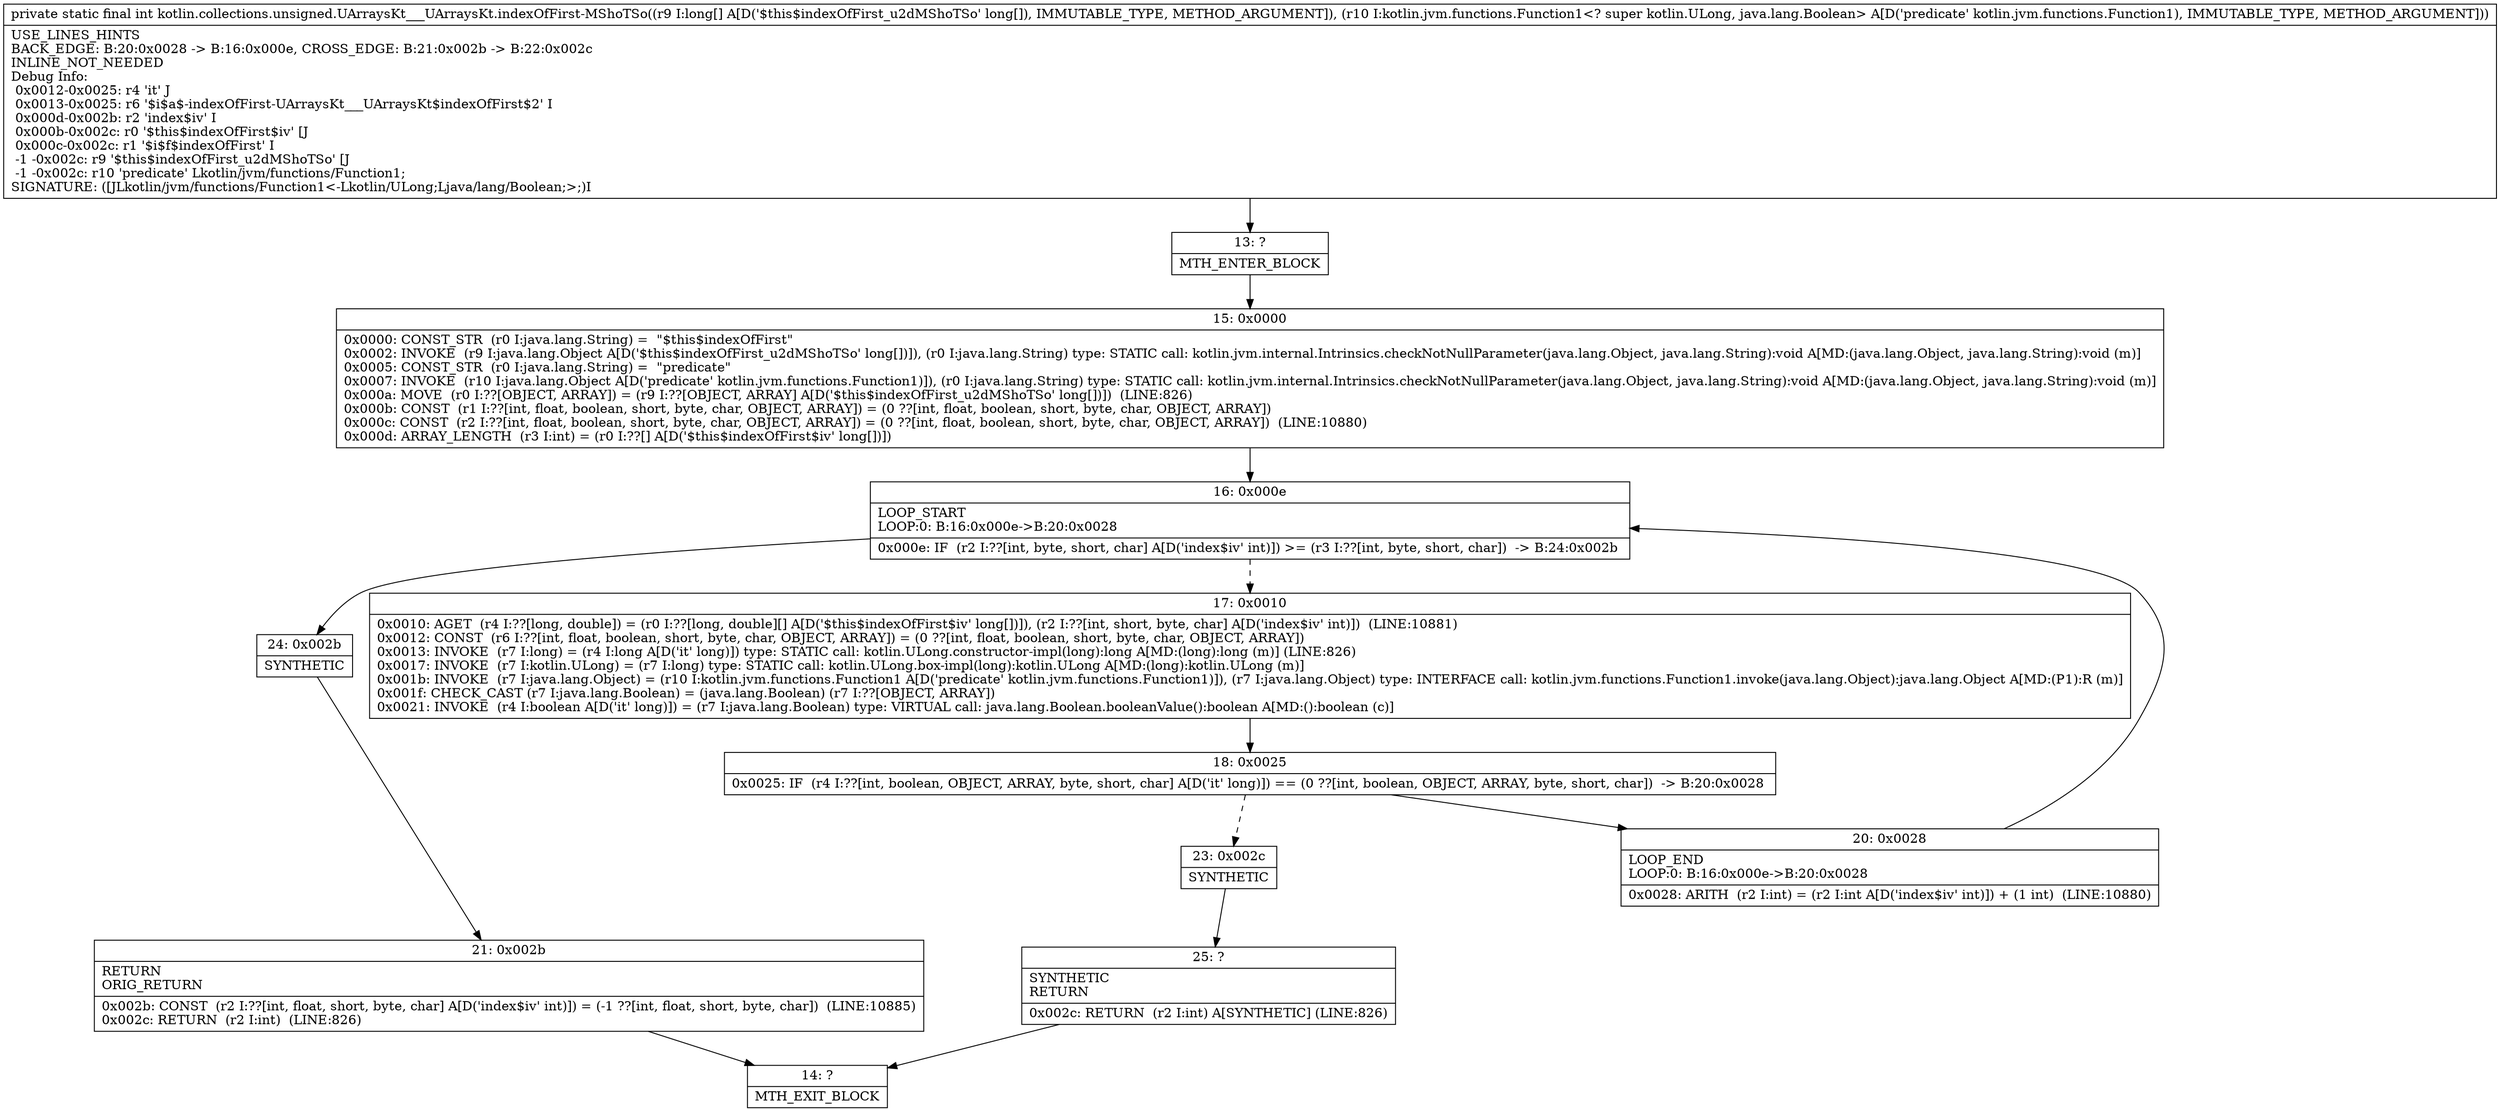 digraph "CFG forkotlin.collections.unsigned.UArraysKt___UArraysKt.indexOfFirst\-MShoTSo([JLkotlin\/jvm\/functions\/Function1;)I" {
Node_13 [shape=record,label="{13\:\ ?|MTH_ENTER_BLOCK\l}"];
Node_15 [shape=record,label="{15\:\ 0x0000|0x0000: CONST_STR  (r0 I:java.lang.String) =  \"$this$indexOfFirst\" \l0x0002: INVOKE  (r9 I:java.lang.Object A[D('$this$indexOfFirst_u2dMShoTSo' long[])]), (r0 I:java.lang.String) type: STATIC call: kotlin.jvm.internal.Intrinsics.checkNotNullParameter(java.lang.Object, java.lang.String):void A[MD:(java.lang.Object, java.lang.String):void (m)]\l0x0005: CONST_STR  (r0 I:java.lang.String) =  \"predicate\" \l0x0007: INVOKE  (r10 I:java.lang.Object A[D('predicate' kotlin.jvm.functions.Function1)]), (r0 I:java.lang.String) type: STATIC call: kotlin.jvm.internal.Intrinsics.checkNotNullParameter(java.lang.Object, java.lang.String):void A[MD:(java.lang.Object, java.lang.String):void (m)]\l0x000a: MOVE  (r0 I:??[OBJECT, ARRAY]) = (r9 I:??[OBJECT, ARRAY] A[D('$this$indexOfFirst_u2dMShoTSo' long[])])  (LINE:826)\l0x000b: CONST  (r1 I:??[int, float, boolean, short, byte, char, OBJECT, ARRAY]) = (0 ??[int, float, boolean, short, byte, char, OBJECT, ARRAY]) \l0x000c: CONST  (r2 I:??[int, float, boolean, short, byte, char, OBJECT, ARRAY]) = (0 ??[int, float, boolean, short, byte, char, OBJECT, ARRAY])  (LINE:10880)\l0x000d: ARRAY_LENGTH  (r3 I:int) = (r0 I:??[] A[D('$this$indexOfFirst$iv' long[])]) \l}"];
Node_16 [shape=record,label="{16\:\ 0x000e|LOOP_START\lLOOP:0: B:16:0x000e\-\>B:20:0x0028\l|0x000e: IF  (r2 I:??[int, byte, short, char] A[D('index$iv' int)]) \>= (r3 I:??[int, byte, short, char])  \-\> B:24:0x002b \l}"];
Node_17 [shape=record,label="{17\:\ 0x0010|0x0010: AGET  (r4 I:??[long, double]) = (r0 I:??[long, double][] A[D('$this$indexOfFirst$iv' long[])]), (r2 I:??[int, short, byte, char] A[D('index$iv' int)])  (LINE:10881)\l0x0012: CONST  (r6 I:??[int, float, boolean, short, byte, char, OBJECT, ARRAY]) = (0 ??[int, float, boolean, short, byte, char, OBJECT, ARRAY]) \l0x0013: INVOKE  (r7 I:long) = (r4 I:long A[D('it' long)]) type: STATIC call: kotlin.ULong.constructor\-impl(long):long A[MD:(long):long (m)] (LINE:826)\l0x0017: INVOKE  (r7 I:kotlin.ULong) = (r7 I:long) type: STATIC call: kotlin.ULong.box\-impl(long):kotlin.ULong A[MD:(long):kotlin.ULong (m)]\l0x001b: INVOKE  (r7 I:java.lang.Object) = (r10 I:kotlin.jvm.functions.Function1 A[D('predicate' kotlin.jvm.functions.Function1)]), (r7 I:java.lang.Object) type: INTERFACE call: kotlin.jvm.functions.Function1.invoke(java.lang.Object):java.lang.Object A[MD:(P1):R (m)]\l0x001f: CHECK_CAST (r7 I:java.lang.Boolean) = (java.lang.Boolean) (r7 I:??[OBJECT, ARRAY]) \l0x0021: INVOKE  (r4 I:boolean A[D('it' long)]) = (r7 I:java.lang.Boolean) type: VIRTUAL call: java.lang.Boolean.booleanValue():boolean A[MD:():boolean (c)]\l}"];
Node_18 [shape=record,label="{18\:\ 0x0025|0x0025: IF  (r4 I:??[int, boolean, OBJECT, ARRAY, byte, short, char] A[D('it' long)]) == (0 ??[int, boolean, OBJECT, ARRAY, byte, short, char])  \-\> B:20:0x0028 \l}"];
Node_20 [shape=record,label="{20\:\ 0x0028|LOOP_END\lLOOP:0: B:16:0x000e\-\>B:20:0x0028\l|0x0028: ARITH  (r2 I:int) = (r2 I:int A[D('index$iv' int)]) + (1 int)  (LINE:10880)\l}"];
Node_23 [shape=record,label="{23\:\ 0x002c|SYNTHETIC\l}"];
Node_25 [shape=record,label="{25\:\ ?|SYNTHETIC\lRETURN\l|0x002c: RETURN  (r2 I:int) A[SYNTHETIC] (LINE:826)\l}"];
Node_14 [shape=record,label="{14\:\ ?|MTH_EXIT_BLOCK\l}"];
Node_24 [shape=record,label="{24\:\ 0x002b|SYNTHETIC\l}"];
Node_21 [shape=record,label="{21\:\ 0x002b|RETURN\lORIG_RETURN\l|0x002b: CONST  (r2 I:??[int, float, short, byte, char] A[D('index$iv' int)]) = (\-1 ??[int, float, short, byte, char])  (LINE:10885)\l0x002c: RETURN  (r2 I:int)  (LINE:826)\l}"];
MethodNode[shape=record,label="{private static final int kotlin.collections.unsigned.UArraysKt___UArraysKt.indexOfFirst\-MShoTSo((r9 I:long[] A[D('$this$indexOfFirst_u2dMShoTSo' long[]), IMMUTABLE_TYPE, METHOD_ARGUMENT]), (r10 I:kotlin.jvm.functions.Function1\<? super kotlin.ULong, java.lang.Boolean\> A[D('predicate' kotlin.jvm.functions.Function1), IMMUTABLE_TYPE, METHOD_ARGUMENT]))  | USE_LINES_HINTS\lBACK_EDGE: B:20:0x0028 \-\> B:16:0x000e, CROSS_EDGE: B:21:0x002b \-\> B:22:0x002c\lINLINE_NOT_NEEDED\lDebug Info:\l  0x0012\-0x0025: r4 'it' J\l  0x0013\-0x0025: r6 '$i$a$\-indexOfFirst\-UArraysKt___UArraysKt$indexOfFirst$2' I\l  0x000d\-0x002b: r2 'index$iv' I\l  0x000b\-0x002c: r0 '$this$indexOfFirst$iv' [J\l  0x000c\-0x002c: r1 '$i$f$indexOfFirst' I\l  \-1 \-0x002c: r9 '$this$indexOfFirst_u2dMShoTSo' [J\l  \-1 \-0x002c: r10 'predicate' Lkotlin\/jvm\/functions\/Function1;\lSIGNATURE: ([JLkotlin\/jvm\/functions\/Function1\<\-Lkotlin\/ULong;Ljava\/lang\/Boolean;\>;)I\l}"];
MethodNode -> Node_13;Node_13 -> Node_15;
Node_15 -> Node_16;
Node_16 -> Node_17[style=dashed];
Node_16 -> Node_24;
Node_17 -> Node_18;
Node_18 -> Node_20;
Node_18 -> Node_23[style=dashed];
Node_20 -> Node_16;
Node_23 -> Node_25;
Node_25 -> Node_14;
Node_24 -> Node_21;
Node_21 -> Node_14;
}

